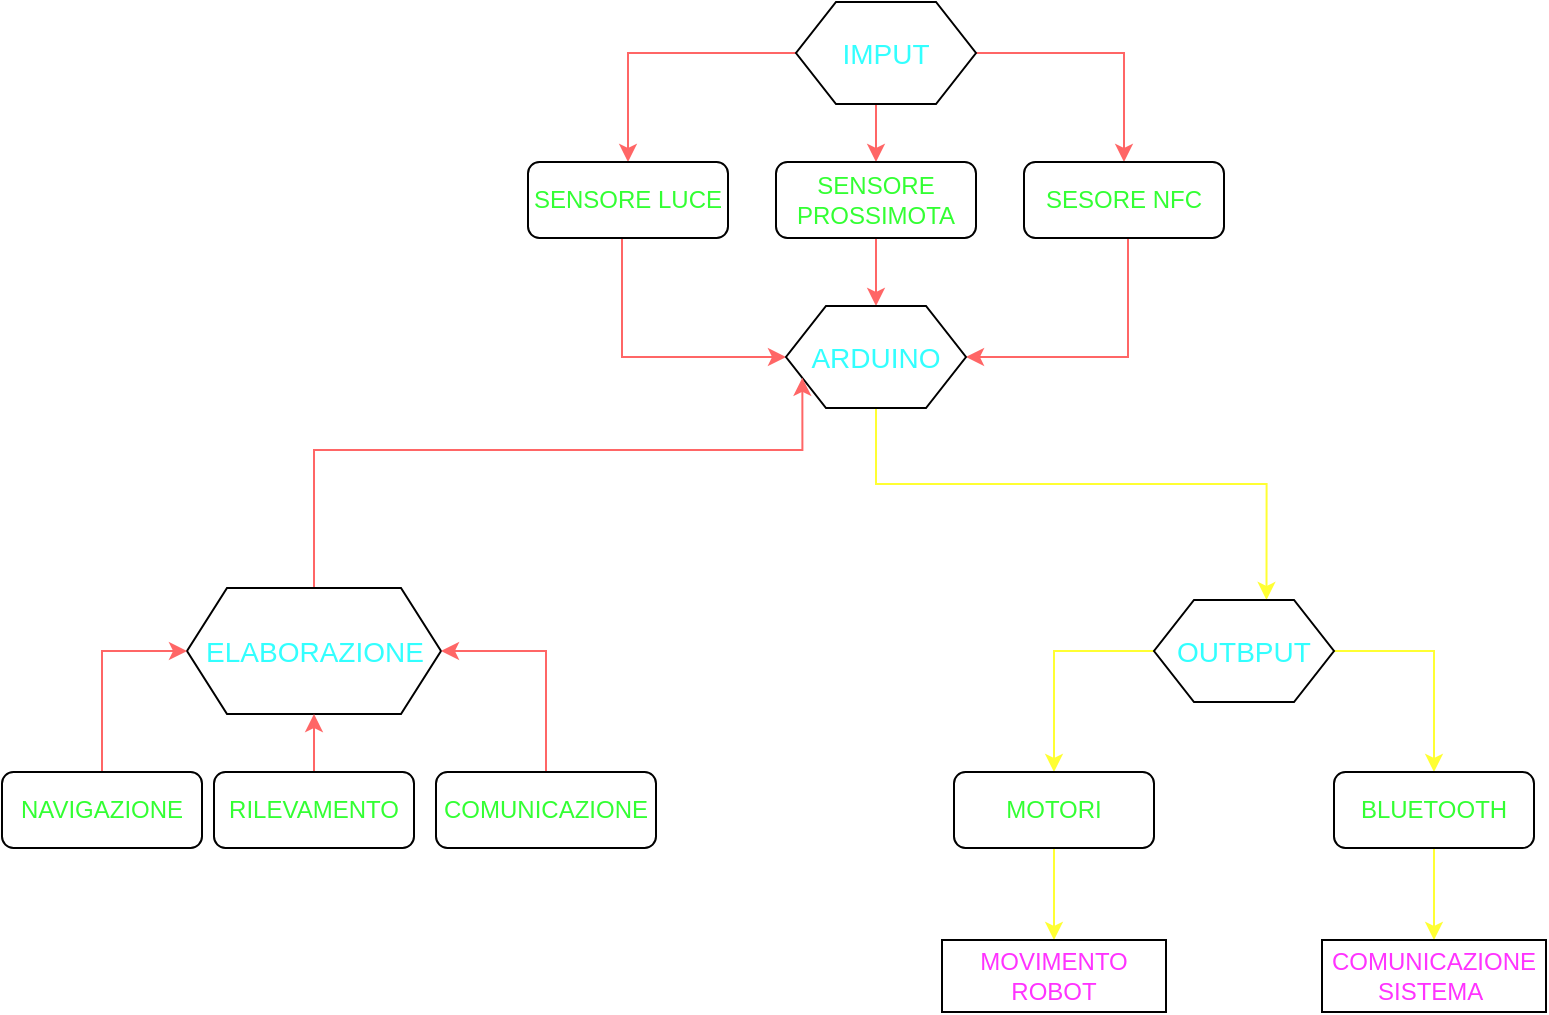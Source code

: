 <mxfile version="26.0.4">
  <diagram name="Pagina-1" id="bR1eEUNgzBOmT2uXbucM">
    <mxGraphModel dx="1290" dy="1790" grid="0" gridSize="10" guides="1" tooltips="1" connect="1" arrows="1" fold="1" page="1" pageScale="1" pageWidth="827" pageHeight="1169" math="0" shadow="0">
      <root>
        <mxCell id="0" />
        <mxCell id="1" parent="0" />
        <mxCell id="Dfc0hTdyU5B1Im9_0PPY-9" style="edgeStyle=orthogonalEdgeStyle;rounded=0;orthogonalLoop=1;jettySize=auto;html=1;exitX=0.5;exitY=1;exitDx=0;exitDy=0;entryX=0.5;entryY=0;entryDx=0;entryDy=0;fillColor=#FF6666;strokeColor=#FF6666;" edge="1" parent="1" source="Dfc0hTdyU5B1Im9_0PPY-1" target="Dfc0hTdyU5B1Im9_0PPY-6">
          <mxGeometry relative="1" as="geometry" />
        </mxCell>
        <mxCell id="Dfc0hTdyU5B1Im9_0PPY-18" style="edgeStyle=orthogonalEdgeStyle;rounded=0;orthogonalLoop=1;jettySize=auto;html=1;entryX=0.5;entryY=0;entryDx=0;entryDy=0;fillColor=#FF6666;strokeColor=#FF6666;" edge="1" parent="1" source="Dfc0hTdyU5B1Im9_0PPY-1" target="Dfc0hTdyU5B1Im9_0PPY-7">
          <mxGeometry relative="1" as="geometry" />
        </mxCell>
        <mxCell id="Dfc0hTdyU5B1Im9_0PPY-20" style="edgeStyle=orthogonalEdgeStyle;rounded=0;orthogonalLoop=1;jettySize=auto;html=1;exitX=0;exitY=0.5;exitDx=0;exitDy=0;entryX=0.5;entryY=0;entryDx=0;entryDy=0;fillColor=#FF6666;strokeColor=#FF6666;" edge="1" parent="1" source="Dfc0hTdyU5B1Im9_0PPY-1" target="Dfc0hTdyU5B1Im9_0PPY-3">
          <mxGeometry relative="1" as="geometry" />
        </mxCell>
        <mxCell id="Dfc0hTdyU5B1Im9_0PPY-1" value="&lt;font color=&quot;#33ffff&quot; style=&quot;font-size: 14px;&quot;&gt;IMPUT&lt;/font&gt;" style="shape=hexagon;perimeter=hexagonPerimeter2;whiteSpace=wrap;html=1;fixedSize=1;" vertex="1" parent="1">
          <mxGeometry x="423" y="-3" width="90" height="51" as="geometry" />
        </mxCell>
        <mxCell id="Dfc0hTdyU5B1Im9_0PPY-17" style="edgeStyle=orthogonalEdgeStyle;rounded=0;orthogonalLoop=1;jettySize=auto;html=1;entryX=0;entryY=0.5;entryDx=0;entryDy=0;fillColor=#FF6666;strokeColor=#FF6666;" edge="1" parent="1" source="Dfc0hTdyU5B1Im9_0PPY-3" target="Dfc0hTdyU5B1Im9_0PPY-12">
          <mxGeometry relative="1" as="geometry">
            <Array as="points">
              <mxPoint x="336" y="175" />
            </Array>
          </mxGeometry>
        </mxCell>
        <mxCell id="Dfc0hTdyU5B1Im9_0PPY-3" value="&lt;font color=&quot;#33ff33&quot;&gt;SENSORE LUCE&lt;/font&gt;" style="rounded=1;whiteSpace=wrap;html=1;" vertex="1" parent="1">
          <mxGeometry x="289" y="77" width="100" height="38" as="geometry" />
        </mxCell>
        <mxCell id="Dfc0hTdyU5B1Im9_0PPY-14" style="edgeStyle=orthogonalEdgeStyle;rounded=0;orthogonalLoop=1;jettySize=auto;html=1;entryX=0.5;entryY=0;entryDx=0;entryDy=0;fillColor=#FF6666;strokeColor=#FF6666;" edge="1" parent="1" source="Dfc0hTdyU5B1Im9_0PPY-6" target="Dfc0hTdyU5B1Im9_0PPY-12">
          <mxGeometry relative="1" as="geometry" />
        </mxCell>
        <mxCell id="Dfc0hTdyU5B1Im9_0PPY-6" value="&lt;font color=&quot;#33ff33&quot;&gt;SENSORE PROSSIMOTA&lt;/font&gt;" style="rounded=1;whiteSpace=wrap;html=1;" vertex="1" parent="1">
          <mxGeometry x="413" y="77" width="100" height="38" as="geometry" />
        </mxCell>
        <mxCell id="Dfc0hTdyU5B1Im9_0PPY-15" style="edgeStyle=orthogonalEdgeStyle;rounded=0;orthogonalLoop=1;jettySize=auto;html=1;exitX=0.5;exitY=1;exitDx=0;exitDy=0;entryX=1;entryY=0.5;entryDx=0;entryDy=0;fillColor=#FF6666;strokeColor=#FF6666;" edge="1" parent="1" source="Dfc0hTdyU5B1Im9_0PPY-7" target="Dfc0hTdyU5B1Im9_0PPY-12">
          <mxGeometry relative="1" as="geometry">
            <Array as="points">
              <mxPoint x="589" y="115" />
              <mxPoint x="589" y="175" />
            </Array>
          </mxGeometry>
        </mxCell>
        <mxCell id="Dfc0hTdyU5B1Im9_0PPY-7" value="&lt;font color=&quot;#33ff33&quot;&gt;SESORE NFC&lt;/font&gt;" style="rounded=1;whiteSpace=wrap;html=1;" vertex="1" parent="1">
          <mxGeometry x="537" y="77" width="100" height="38" as="geometry" />
        </mxCell>
        <mxCell id="Dfc0hTdyU5B1Im9_0PPY-57" style="edgeStyle=orthogonalEdgeStyle;rounded=0;orthogonalLoop=1;jettySize=auto;html=1;entryX=0.625;entryY=0;entryDx=0;entryDy=0;strokeColor=#FFFF33;" edge="1" parent="1" source="Dfc0hTdyU5B1Im9_0PPY-12" target="Dfc0hTdyU5B1Im9_0PPY-35">
          <mxGeometry relative="1" as="geometry">
            <Array as="points">
              <mxPoint x="463" y="238" />
              <mxPoint x="658" y="238" />
            </Array>
          </mxGeometry>
        </mxCell>
        <mxCell id="Dfc0hTdyU5B1Im9_0PPY-12" value="&lt;font color=&quot;#33ffff&quot; style=&quot;font-size: 14px;&quot;&gt;ARDUINO&lt;/font&gt;" style="shape=hexagon;perimeter=hexagonPerimeter2;whiteSpace=wrap;html=1;fixedSize=1;" vertex="1" parent="1">
          <mxGeometry x="418" y="149" width="90" height="51" as="geometry" />
        </mxCell>
        <mxCell id="Dfc0hTdyU5B1Im9_0PPY-32" style="edgeStyle=orthogonalEdgeStyle;rounded=0;orthogonalLoop=1;jettySize=auto;html=1;entryX=0;entryY=0.75;entryDx=0;entryDy=0;fillColor=#FF6666;strokeColor=#FF6666;" edge="1" parent="1" source="Dfc0hTdyU5B1Im9_0PPY-22" target="Dfc0hTdyU5B1Im9_0PPY-12">
          <mxGeometry relative="1" as="geometry">
            <Array as="points">
              <mxPoint x="182" y="221" />
              <mxPoint x="426" y="221" />
            </Array>
          </mxGeometry>
        </mxCell>
        <mxCell id="Dfc0hTdyU5B1Im9_0PPY-22" value="&lt;font color=&quot;#33ffff&quot; style=&quot;font-size: 14px;&quot;&gt;ELABORAZIONE&lt;/font&gt;" style="shape=hexagon;perimeter=hexagonPerimeter2;whiteSpace=wrap;html=1;fixedSize=1;" vertex="1" parent="1">
          <mxGeometry x="118.5" y="290" width="127" height="63" as="geometry" />
        </mxCell>
        <mxCell id="Dfc0hTdyU5B1Im9_0PPY-31" style="edgeStyle=orthogonalEdgeStyle;rounded=0;orthogonalLoop=1;jettySize=auto;html=1;entryX=1;entryY=0.5;entryDx=0;entryDy=0;fillColor=#FF6666;strokeColor=#FF6666;" edge="1" parent="1" source="Dfc0hTdyU5B1Im9_0PPY-25" target="Dfc0hTdyU5B1Im9_0PPY-22">
          <mxGeometry relative="1" as="geometry" />
        </mxCell>
        <mxCell id="Dfc0hTdyU5B1Im9_0PPY-25" value="&lt;font color=&quot;#33ff33&quot;&gt;COMUNICAZIONE&lt;/font&gt;" style="rounded=1;whiteSpace=wrap;html=1;" vertex="1" parent="1">
          <mxGeometry x="243" y="382" width="110" height="38" as="geometry" />
        </mxCell>
        <mxCell id="Dfc0hTdyU5B1Im9_0PPY-29" style="edgeStyle=orthogonalEdgeStyle;rounded=0;orthogonalLoop=1;jettySize=auto;html=1;exitX=0.5;exitY=0;exitDx=0;exitDy=0;entryX=0.5;entryY=1;entryDx=0;entryDy=0;fillColor=#FF6666;strokeColor=#FF6666;" edge="1" parent="1" source="Dfc0hTdyU5B1Im9_0PPY-26" target="Dfc0hTdyU5B1Im9_0PPY-22">
          <mxGeometry relative="1" as="geometry" />
        </mxCell>
        <mxCell id="Dfc0hTdyU5B1Im9_0PPY-26" value="&lt;font color=&quot;#33ff33&quot;&gt;RILEVAMENTO&lt;/font&gt;" style="rounded=1;whiteSpace=wrap;html=1;" vertex="1" parent="1">
          <mxGeometry x="132" y="382" width="100" height="38" as="geometry" />
        </mxCell>
        <mxCell id="Dfc0hTdyU5B1Im9_0PPY-28" style="edgeStyle=orthogonalEdgeStyle;rounded=0;orthogonalLoop=1;jettySize=auto;html=1;entryX=0;entryY=0.5;entryDx=0;entryDy=0;fillColor=#FF6666;strokeColor=#FF6666;" edge="1" parent="1" source="Dfc0hTdyU5B1Im9_0PPY-27" target="Dfc0hTdyU5B1Im9_0PPY-22">
          <mxGeometry relative="1" as="geometry" />
        </mxCell>
        <mxCell id="Dfc0hTdyU5B1Im9_0PPY-27" value="&lt;font color=&quot;#33ff33&quot;&gt;NAVIGAZIONE&lt;/font&gt;" style="rounded=1;whiteSpace=wrap;html=1;" vertex="1" parent="1">
          <mxGeometry x="26" y="382" width="100" height="38" as="geometry" />
        </mxCell>
        <mxCell id="Dfc0hTdyU5B1Im9_0PPY-50" style="edgeStyle=orthogonalEdgeStyle;rounded=0;orthogonalLoop=1;jettySize=auto;html=1;entryX=0.5;entryY=0;entryDx=0;entryDy=0;strokeColor=#FFFF33;" edge="1" parent="1" source="Dfc0hTdyU5B1Im9_0PPY-35" target="Dfc0hTdyU5B1Im9_0PPY-41">
          <mxGeometry relative="1" as="geometry">
            <Array as="points">
              <mxPoint x="552" y="322" />
            </Array>
          </mxGeometry>
        </mxCell>
        <mxCell id="Dfc0hTdyU5B1Im9_0PPY-51" style="edgeStyle=orthogonalEdgeStyle;rounded=0;orthogonalLoop=1;jettySize=auto;html=1;exitX=1;exitY=0.5;exitDx=0;exitDy=0;entryX=0.5;entryY=0;entryDx=0;entryDy=0;strokeColor=#FFFF33;" edge="1" parent="1" source="Dfc0hTdyU5B1Im9_0PPY-35" target="Dfc0hTdyU5B1Im9_0PPY-42">
          <mxGeometry relative="1" as="geometry" />
        </mxCell>
        <mxCell id="Dfc0hTdyU5B1Im9_0PPY-35" value="&lt;font color=&quot;#33ffff&quot;&gt;&lt;span style=&quot;font-size: 14px;&quot;&gt;OUTBPUT&lt;/span&gt;&lt;/font&gt;" style="shape=hexagon;perimeter=hexagonPerimeter2;whiteSpace=wrap;html=1;fixedSize=1;" vertex="1" parent="1">
          <mxGeometry x="602" y="296" width="90" height="51" as="geometry" />
        </mxCell>
        <mxCell id="Dfc0hTdyU5B1Im9_0PPY-55" style="edgeStyle=orthogonalEdgeStyle;rounded=0;orthogonalLoop=1;jettySize=auto;html=1;strokeColor=#FFFF33;" edge="1" parent="1" source="Dfc0hTdyU5B1Im9_0PPY-41" target="Dfc0hTdyU5B1Im9_0PPY-46">
          <mxGeometry relative="1" as="geometry" />
        </mxCell>
        <mxCell id="Dfc0hTdyU5B1Im9_0PPY-41" value="&lt;font color=&quot;#33ff33&quot;&gt;MOTORI&lt;/font&gt;" style="rounded=1;whiteSpace=wrap;html=1;" vertex="1" parent="1">
          <mxGeometry x="502" y="382" width="100" height="38" as="geometry" />
        </mxCell>
        <mxCell id="Dfc0hTdyU5B1Im9_0PPY-56" style="edgeStyle=orthogonalEdgeStyle;rounded=0;orthogonalLoop=1;jettySize=auto;html=1;strokeColor=#FFFF33;" edge="1" parent="1" source="Dfc0hTdyU5B1Im9_0PPY-42" target="Dfc0hTdyU5B1Im9_0PPY-54">
          <mxGeometry relative="1" as="geometry" />
        </mxCell>
        <mxCell id="Dfc0hTdyU5B1Im9_0PPY-42" value="&lt;font color=&quot;#33ff33&quot;&gt;BLUETOOTH&lt;/font&gt;" style="rounded=1;whiteSpace=wrap;html=1;" vertex="1" parent="1">
          <mxGeometry x="692" y="382" width="100" height="38" as="geometry" />
        </mxCell>
        <mxCell id="Dfc0hTdyU5B1Im9_0PPY-46" value="&lt;font color=&quot;#ff33ff&quot;&gt;MOVIMENTO ROBOT&lt;/font&gt;" style="rounded=0;whiteSpace=wrap;html=1;" vertex="1" parent="1">
          <mxGeometry x="496" y="466" width="112" height="36" as="geometry" />
        </mxCell>
        <mxCell id="Dfc0hTdyU5B1Im9_0PPY-54" value="&lt;font color=&quot;#ff33ff&quot;&gt;COMUNICAZIONE SISTEMA&amp;nbsp;&lt;/font&gt;" style="rounded=0;whiteSpace=wrap;html=1;" vertex="1" parent="1">
          <mxGeometry x="686" y="466" width="112" height="36" as="geometry" />
        </mxCell>
      </root>
    </mxGraphModel>
  </diagram>
</mxfile>

